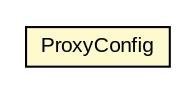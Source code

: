 #!/usr/local/bin/dot
#
# Class diagram 
# Generated by UMLGraph version R5_6-24-gf6e263 (http://www.umlgraph.org/)
#

digraph G {
	edge [fontname="arial",fontsize=10,labelfontname="arial",labelfontsize=10];
	node [fontname="arial",fontsize=10,shape=plaintext];
	nodesep=0.25;
	ranksep=0.5;
	// eu.europa.esig.dss.client.http.proxy.ProxyConfig
	c521108 [label=<<table title="eu.europa.esig.dss.client.http.proxy.ProxyConfig" border="0" cellborder="1" cellspacing="0" cellpadding="2" port="p" bgcolor="lemonChiffon" href="./ProxyConfig.html">
		<tr><td><table border="0" cellspacing="0" cellpadding="1">
<tr><td align="center" balign="center"> ProxyConfig </td></tr>
		</table></td></tr>
		</table>>, URL="./ProxyConfig.html", fontname="arial", fontcolor="black", fontsize=10.0];
}

